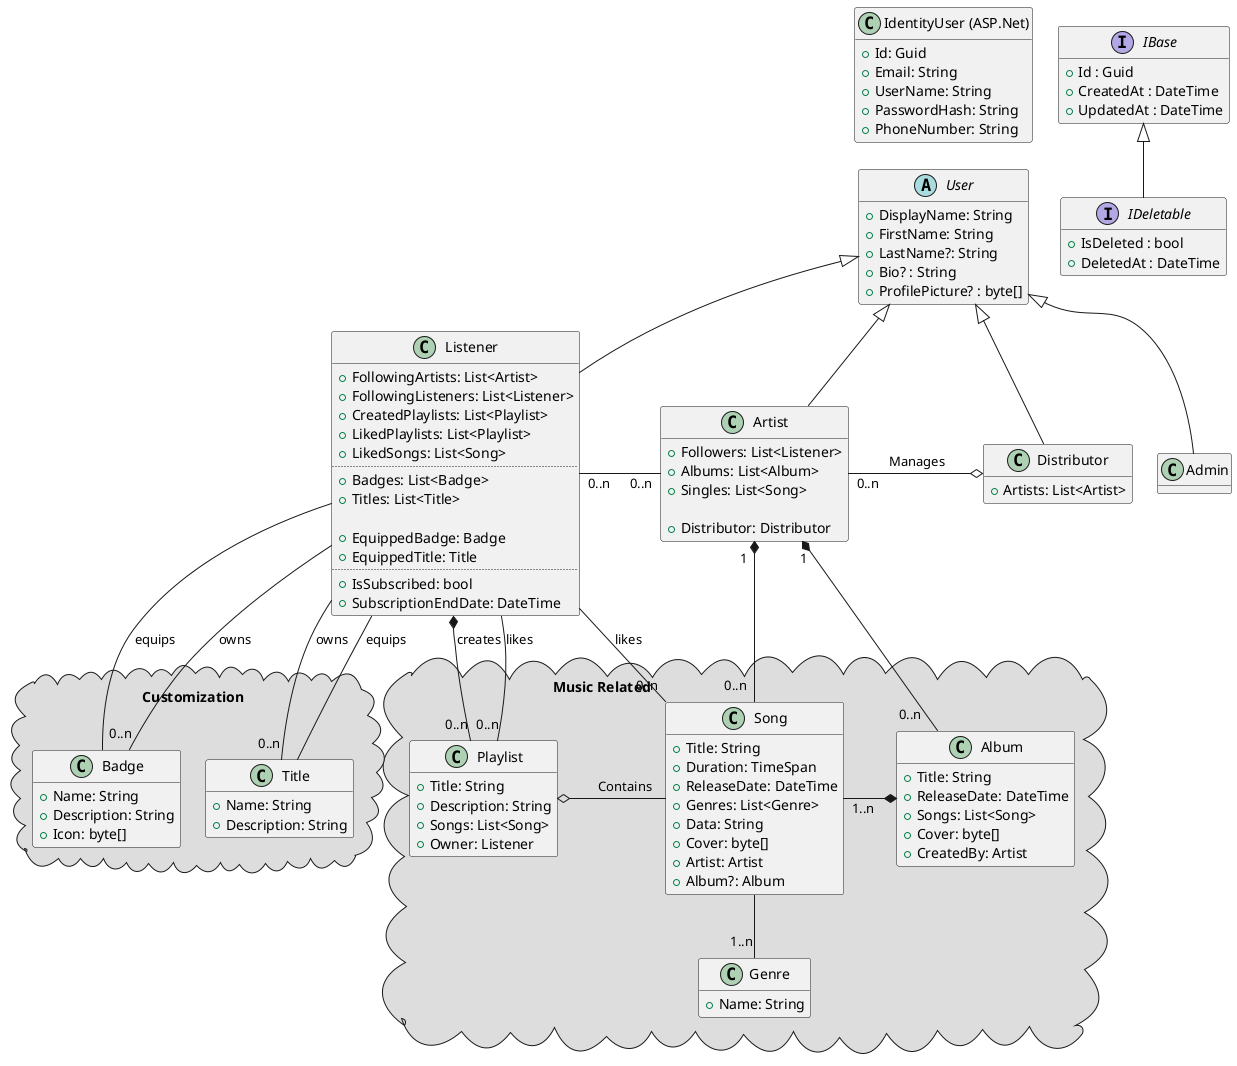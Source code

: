 @startuml Class Diagram
' top to bottom direction
' left to right direction

hide methods
skinparam nodesep 25
skinparam ranksep 25
' skinparam linetype ortho


class "IdentityUser (ASP.Net)" as IdentityUser
{
    +Id: Guid
    +Email: String
    +UserName: String
    +PasswordHash: String
    +PhoneNumber: String
}

interface IBase
{
    +Id : Guid
    +CreatedAt : DateTime
    +UpdatedAt : DateTime
}

interface IDeletable
{
    +IsDeleted : bool
    +DeletedAt : DateTime
}

abstract User
{
    +DisplayName: String
    +FirstName: String
    +LastName?: String
    +Bio? : String
    +ProfilePicture? : byte[]
}

class Admin
{
}

class Listener
{
    +FollowingArtists: List<Artist>
    +FollowingListeners: List<Listener>
    +CreatedPlaylists: List<Playlist>
    +LikedPlaylists: List<Playlist>
    +LikedSongs: List<Song>
    ..
    +Badges: List<Badge>
    +Titles: List<Title>

    +EquippedBadge: Badge
    +EquippedTitle: Title
    ..
    +IsSubscribed: bool
    +SubscriptionEndDate: DateTime
}

class Distributor
{
    +Artists: List<Artist>
}

class Artist
{
    +Followers: List<Listener>
    +Albums: List<Album>
    +Singles: List<Song>

    +Distributor: Distributor
}

package "Music Related\t\t\t\t\t\t\t\t\t\t" <<cloud>> #DDDDDD 
{

    class Album
    {
        +Title: String
        +ReleaseDate: DateTime
        +Songs: List<Song>
        +Cover: byte[]
        +CreatedBy: Artist
    }

    class Song
    {
        +Title: String
        +Duration: TimeSpan
        +ReleaseDate: DateTime
        +Genres: List<Genre>
        +Data: String
        +Cover: byte[]
        +Artist: Artist
        +Album?: Album
    }

    class Playlist
    {
        +Title: String
        +Description: String
        +Songs: List<Song>
        +Owner: Listener
    }

    class Genre
    {
        +Name: String
    }
}

package "Customization\n\n" <<cloud>> #DDDDDD 
{
    class Badge
    {
        +Name: String
        +Description: String
        +Icon: byte[]
    }

    class Title
    {
        +Name: String
        +Description: String
    }
}

IBase <|-- IDeletable

IdentityUser --[hidden] User

User <|-- Admin
User <|-- Listener
User <|-- Artist
User <|-- Distributor


Artist "0..n" --l "0..n" Listener : "\t\t"
Artist "1  " *-- "0..n  " Song
Artist "1" *-- "0..n   " Album

Distributor o--l "0..n" Artist : "\tManages\t"

Album *-l "1..n" Song : "\t"

Playlist o-r Song: "\tContains\t"
' Playlist -left[hidden]- Title
' Title -left[hidden]- Badge

Listener *--d "0..n" Playlist : "creates"
Listener -- "0..n" Playlist : "likes"
Listener -- "0..n" Song : "likes"

Listener -- Badge : "equips"
Listener -- "0..n" Badge : "owns"
Listener -- Title : "equips\t\t"
Listener -- "0..n" Title : "owns"

Song -- "1..n" Genre : "\n"


' Song "0..n" -- "0..n" Playlist : "\t\t"
' Playlist "0..n" -- "0..n" Listener : "\t\t"


@enduml